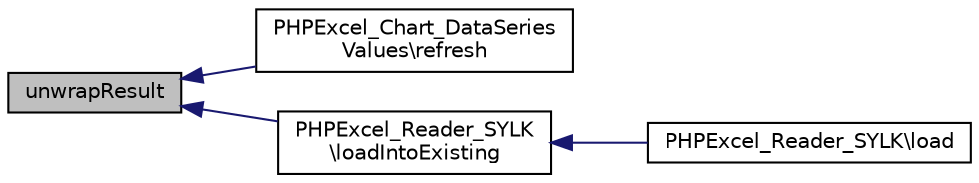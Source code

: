 digraph "unwrapResult"
{
  edge [fontname="Helvetica",fontsize="10",labelfontname="Helvetica",labelfontsize="10"];
  node [fontname="Helvetica",fontsize="10",shape=record];
  rankdir="LR";
  Node285 [label="unwrapResult",height=0.2,width=0.4,color="black", fillcolor="grey75", style="filled", fontcolor="black"];
  Node285 -> Node286 [dir="back",color="midnightblue",fontsize="10",style="solid",fontname="Helvetica"];
  Node286 [label="PHPExcel_Chart_DataSeries\lValues\\refresh",height=0.2,width=0.4,color="black", fillcolor="white", style="filled",URL="$class_p_h_p_excel___chart___data_series_values.html#a90ef89dbbea0809178c8d27b5299d9c9"];
  Node285 -> Node287 [dir="back",color="midnightblue",fontsize="10",style="solid",fontname="Helvetica"];
  Node287 [label="PHPExcel_Reader_SYLK\l\\loadIntoExisting",height=0.2,width=0.4,color="black", fillcolor="white", style="filled",URL="$class_p_h_p_excel___reader___s_y_l_k.html#af6c531fcaf9c3c83abf91d6ac048b186"];
  Node287 -> Node288 [dir="back",color="midnightblue",fontsize="10",style="solid",fontname="Helvetica"];
  Node288 [label="PHPExcel_Reader_SYLK\\load",height=0.2,width=0.4,color="black", fillcolor="white", style="filled",URL="$class_p_h_p_excel___reader___s_y_l_k.html#a138b94503ca4c44b510190c29d4f16fe"];
}
